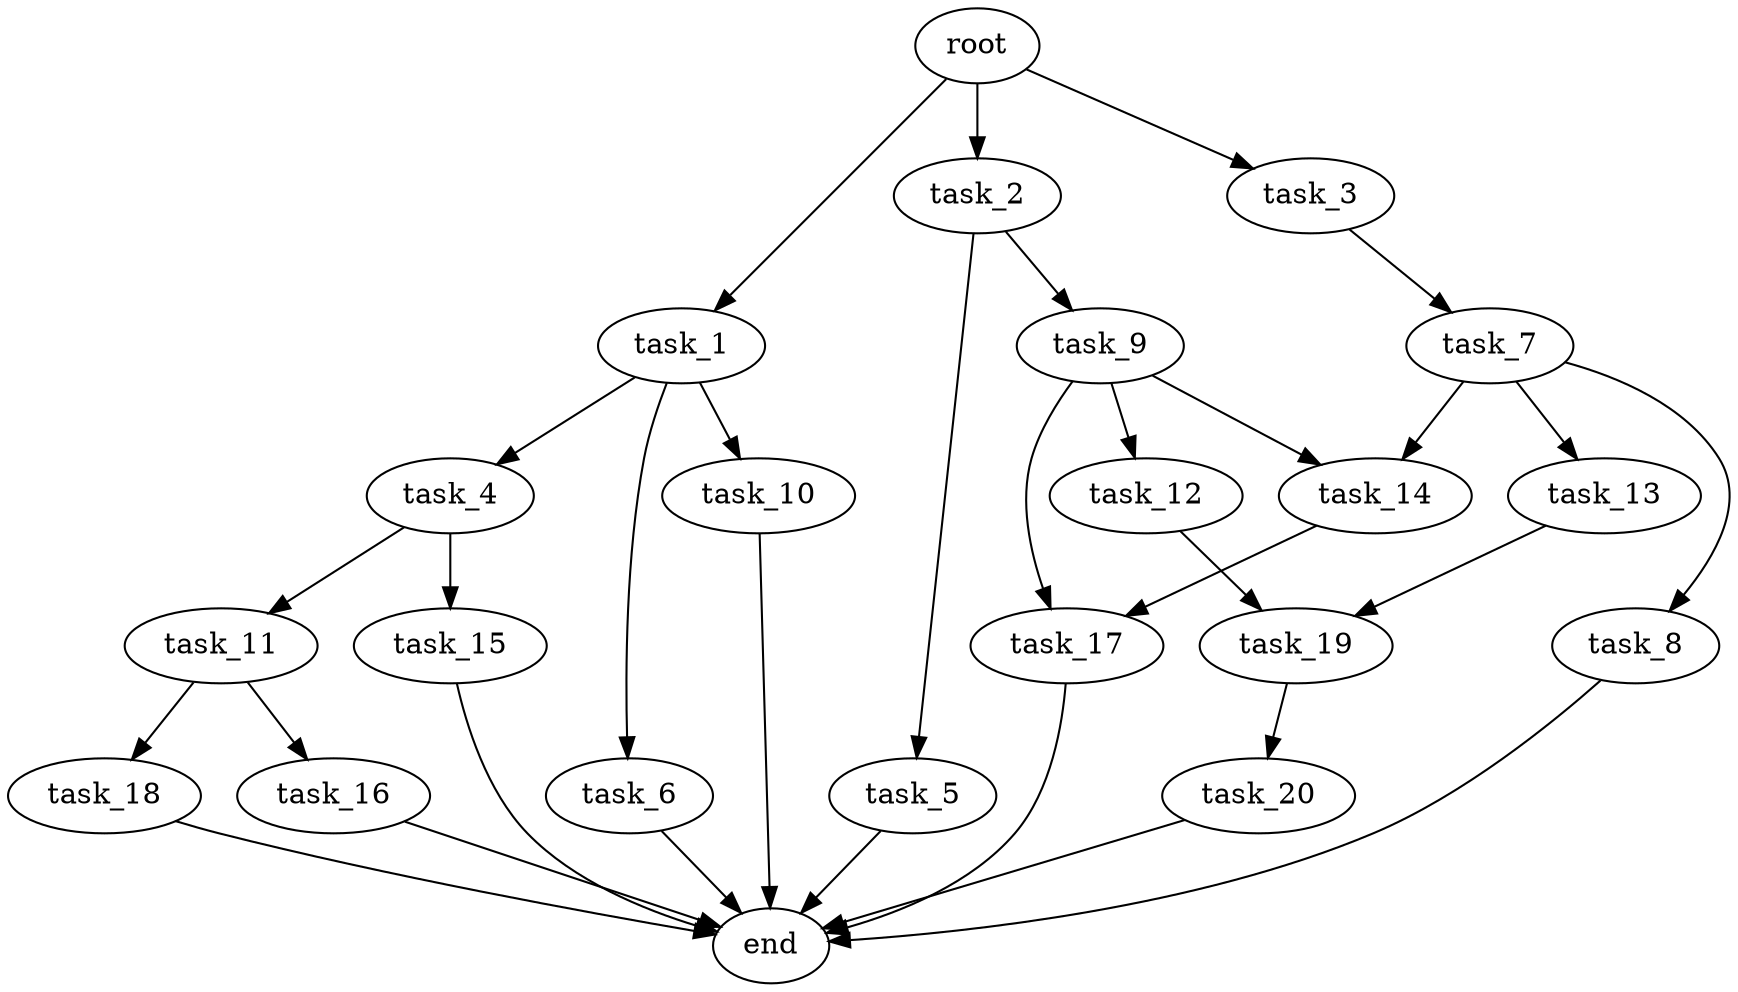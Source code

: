 digraph G {
  root [size="0.000000e+00"];
  task_1 [size="5.043051e+10"];
  task_2 [size="7.644277e+10"];
  task_3 [size="2.797927e+10"];
  task_4 [size="9.890918e+10"];
  task_5 [size="6.804306e+10"];
  task_6 [size="1.188991e+10"];
  task_7 [size="9.750853e+10"];
  task_8 [size="3.939643e+10"];
  task_9 [size="7.949177e+10"];
  task_10 [size="3.391514e+10"];
  task_11 [size="9.389547e+10"];
  task_12 [size="7.549897e+10"];
  task_13 [size="1.991380e+10"];
  task_14 [size="5.091716e+10"];
  task_15 [size="5.001279e+10"];
  task_16 [size="4.539882e+09"];
  task_17 [size="1.371227e+10"];
  task_18 [size="3.331074e+10"];
  task_19 [size="4.737968e+10"];
  task_20 [size="4.570429e+10"];
  end [size="0.000000e+00"];

  root -> task_1 [size="1.000000e-12"];
  root -> task_2 [size="1.000000e-12"];
  root -> task_3 [size="1.000000e-12"];
  task_1 -> task_4 [size="9.890918e+08"];
  task_1 -> task_6 [size="1.188991e+08"];
  task_1 -> task_10 [size="3.391514e+08"];
  task_2 -> task_5 [size="6.804306e+08"];
  task_2 -> task_9 [size="7.949177e+08"];
  task_3 -> task_7 [size="9.750853e+08"];
  task_4 -> task_11 [size="9.389547e+08"];
  task_4 -> task_15 [size="5.001279e+08"];
  task_5 -> end [size="1.000000e-12"];
  task_6 -> end [size="1.000000e-12"];
  task_7 -> task_8 [size="3.939643e+08"];
  task_7 -> task_13 [size="1.991380e+08"];
  task_7 -> task_14 [size="2.545858e+08"];
  task_8 -> end [size="1.000000e-12"];
  task_9 -> task_12 [size="7.549897e+08"];
  task_9 -> task_14 [size="2.545858e+08"];
  task_9 -> task_17 [size="6.856133e+07"];
  task_10 -> end [size="1.000000e-12"];
  task_11 -> task_16 [size="4.539882e+07"];
  task_11 -> task_18 [size="3.331074e+08"];
  task_12 -> task_19 [size="2.368984e+08"];
  task_13 -> task_19 [size="2.368984e+08"];
  task_14 -> task_17 [size="6.856133e+07"];
  task_15 -> end [size="1.000000e-12"];
  task_16 -> end [size="1.000000e-12"];
  task_17 -> end [size="1.000000e-12"];
  task_18 -> end [size="1.000000e-12"];
  task_19 -> task_20 [size="4.570429e+08"];
  task_20 -> end [size="1.000000e-12"];
}
